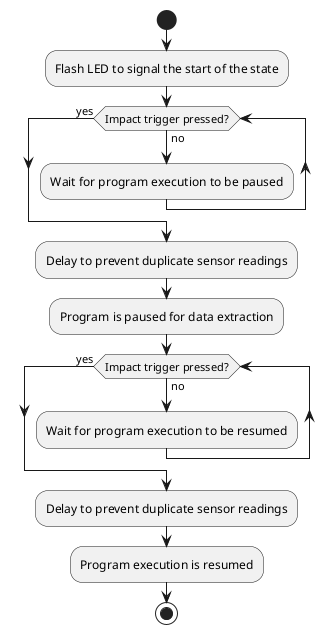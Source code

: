 @startuml
start
:Flash LED to signal the start of the state;
while (Impact trigger pressed?) is (no)
    :Wait for program execution to be paused;
endwhile (yes)
:Delay to prevent duplicate sensor readings;
:Program is paused for data extraction;
while (Impact trigger pressed?) is (no)
    :Wait for program execution to be resumed;
endwhile (yes)
:Delay to prevent duplicate sensor readings;
:Program execution is resumed;
stop
@enduml
